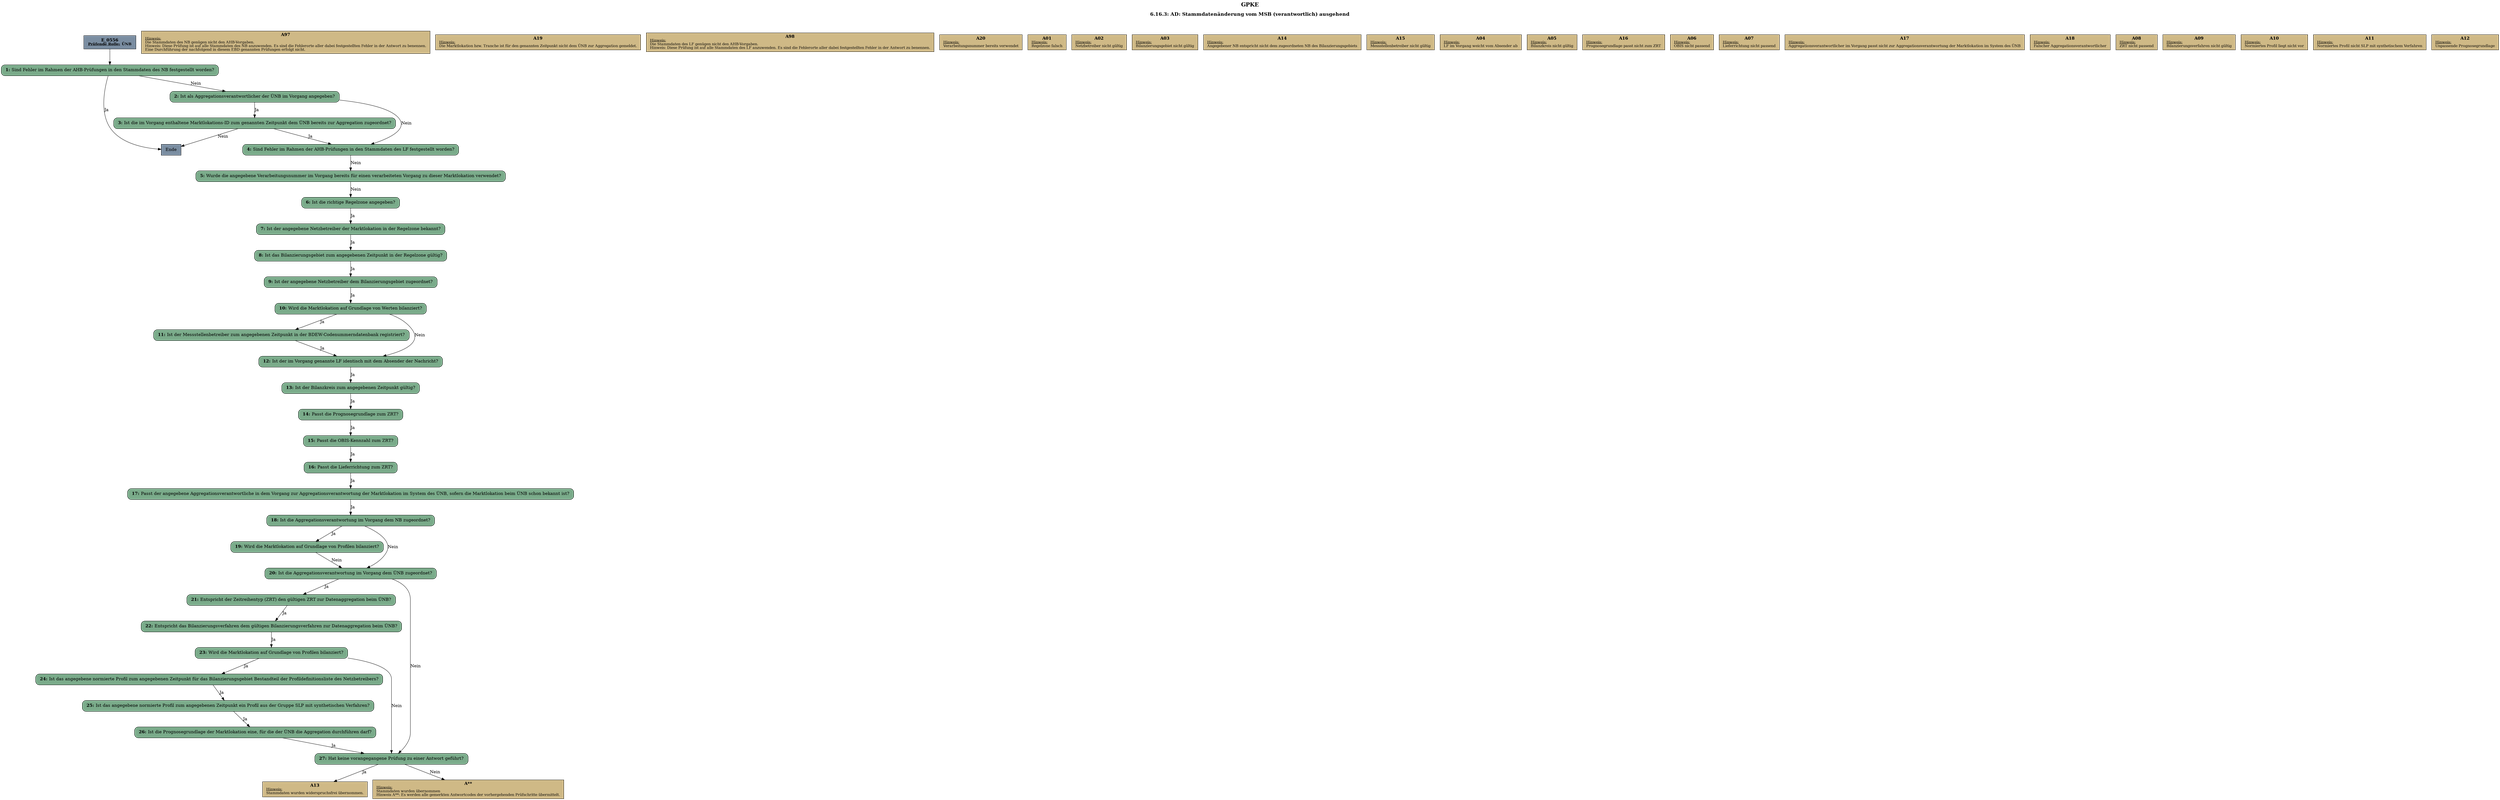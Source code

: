 digraph D {
    labelloc="t";
    label=<<B><FONT POINT-SIZE="18">GPKE</FONT></B><BR/><BR/><B><FONT POINT-SIZE="16">6.16.3: AD: Stammdatenänderung vom MSB (verantwortlich) ausgehend</FONT></B><BR/><BR/><BR/><BR/>>;
    "Start" [margin="0.2,0.12", shape=box, style=filled, fillcolor="#7a8da1", label=<<B>E_0556</B><BR align="center"/><FONT point-size="12"><B><U>Prüfende Rolle:</U> ÜNB</B></FONT><BR align="center"/>>];
    "1" [margin="0.2,0.12", shape=box, style="filled,rounded", fillcolor="#7aab8a", label=<<B>1: </B>Sind Fehler im Rahmen der AHB-Prüfungen in den Stammdaten des NB festgestellt worden?<BR align="left"/>>];
    "A97" [margin="0.17,0.08", shape=box, style=filled, fillcolor="#cfb986", label=<<B>A97</B><BR align="center"/><FONT point-size="12"><U>Hinweis:</U><BR align="left"/>Die Stammdaten des NB genügen nicht den AHB-Vorgaben.<BR align="left"/>Hinweis: Diese Prüfung ist auf alle Stammdaten des NB anzuwenden. Es sind die Fehlerorte aller dabei festgestellten Fehler in der Antwort zu benennen.<BR align="left"/>Eine Durchführung der nachfolgend in diesem EBD genannten Prüfungen erfolgt nicht.<BR align="left"/></FONT>>];
    "Ende" [margin="0.2,0.12", shape=box, style=filled, fillcolor="#7a8da1", label="Ende"];
    "2" [margin="0.2,0.12", shape=box, style="filled,rounded", fillcolor="#7aab8a", label=<<B>2: </B>Ist als Aggregationsverantwortlicher der ÜNB im Vorgang angegeben?<BR align="left"/>>];
    "3" [margin="0.2,0.12", shape=box, style="filled,rounded", fillcolor="#7aab8a", label=<<B>3: </B>Ist die im Vorgang enthaltene Marktlokations-ID zum genannten Zeitpunkt dem ÜNB bereits zur Aggregation zugeordnet?<BR align="left"/>>];
    "A19" [margin="0.17,0.08", shape=box, style=filled, fillcolor="#cfb986", label=<<B>A19</B><BR align="center"/><FONT point-size="12"><U>Hinweis:</U><BR align="left"/>Die Marktlokation bzw. Tranche ist für den genannten Zeitpunkt nicht dem ÜNB zur Aggregation gemeldet.<BR align="left"/></FONT>>];
    "4" [margin="0.2,0.12", shape=box, style="filled,rounded", fillcolor="#7aab8a", label=<<B>4: </B>Sind Fehler im Rahmen der AHB-Prüfungen in den Stammdaten des LF festgestellt worden?<BR align="left"/>>];
    "A98" [margin="0.17,0.08", shape=box, style=filled, fillcolor="#cfb986", label=<<B>A98</B><BR align="center"/><FONT point-size="12"><U>Hinweis:</U><BR align="left"/>Die Stammdaten des LF genügen nicht den AHB-Vorgaben.<BR align="left"/>Hinweis: Diese Prüfung ist auf alle Stammdaten des LF anzuwenden. Es sind die Fehlerorte aller dabei festgestellten Fehler in der Antwort zu benennen.<BR align="left"/></FONT>>];
    "5" [margin="0.2,0.12", shape=box, style="filled,rounded", fillcolor="#7aab8a", label=<<B>5: </B>Wurde die angegebene Verarbeitungsnummer im Vorgang bereits für einen verarbeiteten Vorgang zu dieser Marktlokation verwendet?<BR align="left"/>>];
    "A20" [margin="0.17,0.08", shape=box, style=filled, fillcolor="#cfb986", label=<<B>A20</B><BR align="center"/><FONT point-size="12"><U>Hinweis:</U><BR align="left"/>Verarbeitungsnummer bereits verwendet<BR align="left"/></FONT>>];
    "6" [margin="0.2,0.12", shape=box, style="filled,rounded", fillcolor="#7aab8a", label=<<B>6: </B>Ist die richtige Regelzone angegeben?<BR align="left"/>>];
    "A01" [margin="0.17,0.08", shape=box, style=filled, fillcolor="#cfb986", label=<<B>A01</B><BR align="center"/><FONT point-size="12"><U>Hinweis:</U><BR align="left"/>Regelzone falsch<BR align="left"/></FONT>>];
    "7" [margin="0.2,0.12", shape=box, style="filled,rounded", fillcolor="#7aab8a", label=<<B>7: </B>Ist der angegebene Netzbetreiber der Marktlokation in der Regelzone bekannt?<BR align="left"/>>];
    "A02" [margin="0.17,0.08", shape=box, style=filled, fillcolor="#cfb986", label=<<B>A02</B><BR align="center"/><FONT point-size="12"><U>Hinweis:</U><BR align="left"/>Netzbetreiber nicht gültig<BR align="left"/></FONT>>];
    "8" [margin="0.2,0.12", shape=box, style="filled,rounded", fillcolor="#7aab8a", label=<<B>8: </B>Ist das Bilanzierungsgebiet zum angegebenen Zeitpunkt in der Regelzone gültig?<BR align="left"/>>];
    "A03" [margin="0.17,0.08", shape=box, style=filled, fillcolor="#cfb986", label=<<B>A03</B><BR align="center"/><FONT point-size="12"><U>Hinweis:</U><BR align="left"/>Bilanzierungsgebiet nicht gültig<BR align="left"/></FONT>>];
    "9" [margin="0.2,0.12", shape=box, style="filled,rounded", fillcolor="#7aab8a", label=<<B>9: </B>Ist der angegebene Netzbetreiber dem Bilanzierungsgebiet zugeordnet?<BR align="left"/>>];
    "A14" [margin="0.17,0.08", shape=box, style=filled, fillcolor="#cfb986", label=<<B>A14</B><BR align="center"/><FONT point-size="12"><U>Hinweis:</U><BR align="left"/>Angegebener NB entspricht nicht dem zugeordneten NB des Bilanzierungsgebiets<BR align="left"/></FONT>>];
    "10" [margin="0.2,0.12", shape=box, style="filled,rounded", fillcolor="#7aab8a", label=<<B>10: </B>Wird die Marktlokation auf Grundlage von Werten bilanziert?<BR align="left"/>>];
    "11" [margin="0.2,0.12", shape=box, style="filled,rounded", fillcolor="#7aab8a", label=<<B>11: </B>Ist der Messstellenbetreiber zum angegebenen Zeitpunkt in der BDEW-Codenummerndatenbank registriert?<BR align="left"/>>];
    "A15" [margin="0.17,0.08", shape=box, style=filled, fillcolor="#cfb986", label=<<B>A15</B><BR align="center"/><FONT point-size="12"><U>Hinweis:</U><BR align="left"/>Messstellenbetreiber nicht gültig<BR align="left"/></FONT>>];
    "12" [margin="0.2,0.12", shape=box, style="filled,rounded", fillcolor="#7aab8a", label=<<B>12: </B>Ist der im Vorgang genannte LF identisch mit dem Absender der Nachricht?<BR align="left"/>>];
    "A04" [margin="0.17,0.08", shape=box, style=filled, fillcolor="#cfb986", label=<<B>A04</B><BR align="center"/><FONT point-size="12"><U>Hinweis:</U><BR align="left"/>LF im Vorgang weicht vom Absender ab<BR align="left"/></FONT>>];
    "13" [margin="0.2,0.12", shape=box, style="filled,rounded", fillcolor="#7aab8a", label=<<B>13: </B>Ist der Bilanzkreis zum angegebenen Zeitpunkt gültig?<BR align="left"/>>];
    "A05" [margin="0.17,0.08", shape=box, style=filled, fillcolor="#cfb986", label=<<B>A05</B><BR align="center"/><FONT point-size="12"><U>Hinweis:</U><BR align="left"/>Bilanzkreis nicht gültig<BR align="left"/></FONT>>];
    "14" [margin="0.2,0.12", shape=box, style="filled,rounded", fillcolor="#7aab8a", label=<<B>14: </B>Passt die Prognosegrundlage zum ZRT?<BR align="left"/>>];
    "A16" [margin="0.17,0.08", shape=box, style=filled, fillcolor="#cfb986", label=<<B>A16</B><BR align="center"/><FONT point-size="12"><U>Hinweis:</U><BR align="left"/>Prognosegrundlage passt nicht zum ZRT<BR align="left"/></FONT>>];
    "15" [margin="0.2,0.12", shape=box, style="filled,rounded", fillcolor="#7aab8a", label=<<B>15: </B>Passt die OBIS-Kennzahl zum ZRT?<BR align="left"/>>];
    "A06" [margin="0.17,0.08", shape=box, style=filled, fillcolor="#cfb986", label=<<B>A06</B><BR align="center"/><FONT point-size="12"><U>Hinweis:</U><BR align="left"/>OBIS nicht passend<BR align="left"/></FONT>>];
    "16" [margin="0.2,0.12", shape=box, style="filled,rounded", fillcolor="#7aab8a", label=<<B>16: </B>Passt die Lieferrichtung zum ZRT?<BR align="left"/>>];
    "A07" [margin="0.17,0.08", shape=box, style=filled, fillcolor="#cfb986", label=<<B>A07</B><BR align="center"/><FONT point-size="12"><U>Hinweis:</U><BR align="left"/>Lieferrichtung nicht passend<BR align="left"/></FONT>>];
    "17" [margin="0.2,0.12", shape=box, style="filled,rounded", fillcolor="#7aab8a", label=<<B>17: </B>Passt der angegebene Aggregationsverantwortliche in dem Vorgang zur Aggregationsverantwortung der Marktlokation im System des ÜNB, sofern die Marktlokation beim ÜNB schon bekannt ist?<BR align="left"/>>];
    "A17" [margin="0.17,0.08", shape=box, style=filled, fillcolor="#cfb986", label=<<B>A17</B><BR align="center"/><FONT point-size="12"><U>Hinweis:</U><BR align="left"/>Aggregationsverantwortlicher im Vorgang passt nicht zur Aggregationsverantwortung der Marktlokation im System des ÜNB<BR align="left"/></FONT>>];
    "18" [margin="0.2,0.12", shape=box, style="filled,rounded", fillcolor="#7aab8a", label=<<B>18: </B>Ist die Aggregationsverantwortung im Vorgang dem NB zugeordnet?<BR align="left"/>>];
    "19" [margin="0.2,0.12", shape=box, style="filled,rounded", fillcolor="#7aab8a", label=<<B>19: </B>Wird die Marktlokation auf Grundlage von Profilen bilanziert?<BR align="left"/>>];
    "A18" [margin="0.17,0.08", shape=box, style=filled, fillcolor="#cfb986", label=<<B>A18</B><BR align="center"/><FONT point-size="12"><U>Hinweis:</U><BR align="left"/>Falscher Aggregationsverantwortlicher<BR align="left"/></FONT>>];
    "20" [margin="0.2,0.12", shape=box, style="filled,rounded", fillcolor="#7aab8a", label=<<B>20: </B>Ist die Aggregationsverantwortung im Vorgang dem ÜNB zugeordnet?<BR align="left"/>>];
    "21" [margin="0.2,0.12", shape=box, style="filled,rounded", fillcolor="#7aab8a", label=<<B>21: </B>Entspricht der Zeitreihentyp (ZRT) den gültigen ZRT zur Datenaggregation beim ÜNB?<BR align="left"/>>];
    "A08" [margin="0.17,0.08", shape=box, style=filled, fillcolor="#cfb986", label=<<B>A08</B><BR align="center"/><FONT point-size="12"><U>Hinweis:</U><BR align="left"/>ZRT nicht passend<BR align="left"/></FONT>>];
    "22" [margin="0.2,0.12", shape=box, style="filled,rounded", fillcolor="#7aab8a", label=<<B>22: </B>Entspricht das Bilanzierungsverfahren dem gültigen Bilanzierungsverfahren zur Datenaggregation beim ÜNB?<BR align="left"/>>];
    "A09" [margin="0.17,0.08", shape=box, style=filled, fillcolor="#cfb986", label=<<B>A09</B><BR align="center"/><FONT point-size="12"><U>Hinweis:</U><BR align="left"/>Bilanzierungsverfahren nicht gültig<BR align="left"/></FONT>>];
    "23" [margin="0.2,0.12", shape=box, style="filled,rounded", fillcolor="#7aab8a", label=<<B>23: </B>Wird die Marktlokation auf Grundlage von Profilen bilanziert?<BR align="left"/>>];
    "24" [margin="0.2,0.12", shape=box, style="filled,rounded", fillcolor="#7aab8a", label=<<B>24: </B>Ist das angegebene normierte Profil zum angegebenen Zeitpunkt für das Bilanzierungsgebiet Bestandteil der Profildefinitionsliste des Netzbetreibers?<BR align="left"/>>];
    "A10" [margin="0.17,0.08", shape=box, style=filled, fillcolor="#cfb986", label=<<B>A10</B><BR align="center"/><FONT point-size="12"><U>Hinweis:</U><BR align="left"/>Normiertes Profil liegt nicht vor<BR align="left"/></FONT>>];
    "25" [margin="0.2,0.12", shape=box, style="filled,rounded", fillcolor="#7aab8a", label=<<B>25: </B>Ist das angegebene normierte Profil zum angegebenen Zeitpunkt ein Profil aus der Gruppe SLP mit synthetischen Verfahren?<BR align="left"/>>];
    "A11" [margin="0.17,0.08", shape=box, style=filled, fillcolor="#cfb986", label=<<B>A11</B><BR align="center"/><FONT point-size="12"><U>Hinweis:</U><BR align="left"/>Normiertes Profil nicht SLP mit synthetischem Verfahren<BR align="left"/></FONT>>];
    "26" [margin="0.2,0.12", shape=box, style="filled,rounded", fillcolor="#7aab8a", label=<<B>26: </B>Ist die Prognosegrundlage der Marktlokation eine, für die der ÜNB die Aggregation durchführen darf?<BR align="left"/>>];
    "A12" [margin="0.17,0.08", shape=box, style=filled, fillcolor="#cfb986", label=<<B>A12</B><BR align="center"/><FONT point-size="12"><U>Hinweis:</U><BR align="left"/>Unpassende Prognosegrundlage<BR align="left"/></FONT>>];
    "27" [margin="0.2,0.12", shape=box, style="filled,rounded", fillcolor="#7aab8a", label=<<B>27: </B>Hat keine vorangegangene Prüfung zu einer Antwort geführt?<BR align="left"/>>];
    "A13" [margin="0.17,0.08", shape=box, style=filled, fillcolor="#cfb986", label=<<B>A13</B><BR align="center"/><FONT point-size="12"><U>Hinweis:</U><BR align="left"/>Stammdaten wurden widerspruchsfrei übernommen.<BR align="left"/></FONT>>];
    "A**" [margin="0.17,0.08", shape=box, style=filled, fillcolor="#cfb986", label=<<B>A**</B><BR align="center"/><FONT point-size="12"><U>Hinweis:</U><BR align="left"/>Stammdaten wurden übernommen <BR align="left"/>Hinweis A**: Es werden alle gemerkten Antwortcodes der vorhergehenden Prüfschritte übermittelt.<BR align="left"/></FONT>>];

    "Start" -> "1";
    "1" -> "Ende" [label="Ja"];
    "1" -> "2" [label="Nein"];
    "2" -> "3" [label="Ja"];
    "2" -> "4" [label="Nein"];
    "3" -> "Ende" [label="Nein"];
    "3" -> "4" [label="Ja"];
    "4" -> "5" [label="Nein"];
    "5" -> "6" [label="Nein"];
    "6" -> "7" [label="Ja"];
    "7" -> "8" [label="Ja"];
    "8" -> "9" [label="Ja"];
    "9" -> "10" [label="Ja"];
    "10" -> "11" [label="Ja"];
    "10" -> "12" [label="Nein"];
    "11" -> "12" [label="Ja"];
    "12" -> "13" [label="Ja"];
    "13" -> "14" [label="Ja"];
    "14" -> "15" [label="Ja"];
    "15" -> "16" [label="Ja"];
    "16" -> "17" [label="Ja"];
    "17" -> "18" [label="Ja"];
    "18" -> "19" [label="Ja"];
    "18" -> "20" [label="Nein"];
    "19" -> "20" [label="Nein"];
    "20" -> "21" [label="Ja"];
    "20" -> "27" [label="Nein"];
    "21" -> "22" [label="Ja"];
    "22" -> "23" [label="Ja"];
    "23" -> "24" [label="Ja"];
    "23" -> "27" [label="Nein"];
    "24" -> "25" [label="Ja"];
    "25" -> "26" [label="Ja"];
    "26" -> "27" [label="Ja"];
    "27" -> "A13" [label="Ja"];
    "27" -> "A**" [label="Nein"];

    bgcolor="transparent";
}